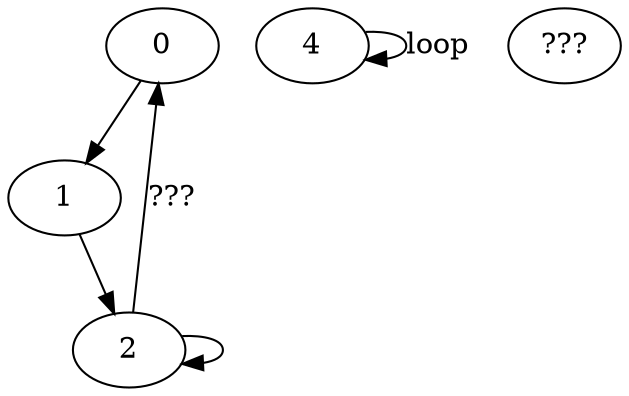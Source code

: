 digraph {
    "0" -> "1"
    "1" -> "2"
    "2" -> "0"[label="???"]
    "2" -> "2"
    "4" -> "4"[label="loop"]
    "???"
}
